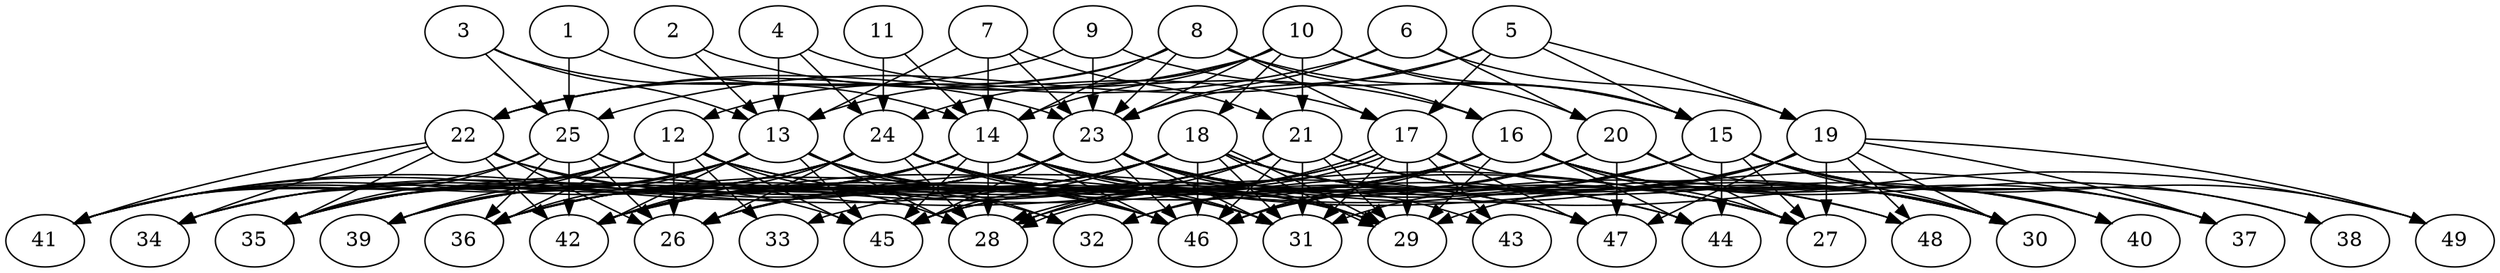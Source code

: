 // DAG (tier=3-complex, mode=compute, n=49, ccr=0.469, fat=0.764, density=0.715, regular=0.300, jump=0.298, mindata=1048576, maxdata=16777216)
// DAG automatically generated by daggen at Sun Aug 24 16:33:35 2025
// /home/ermia/Project/Environments/daggen/bin/daggen --dot --ccr 0.469 --fat 0.764 --regular 0.300 --density 0.715 --jump 0.298 --mindata 1048576 --maxdata 16777216 -n 49 
digraph G {
  1 [size="7620677613900639", alpha="0.19", expect_size="3810338806950319"]
  1 -> 23 [size ="461597617160192"]
  1 -> 25 [size ="461597617160192"]
  2 [size="324825272513019772928", alpha="0.07", expect_size="162412636256509886464"]
  2 -> 13 [size ="378027326308352"]
  2 -> 17 [size ="378027326308352"]
  3 [size="4222567228267529216", alpha="0.10", expect_size="2111283614133764608"]
  3 -> 13 [size ="1728366277296128"]
  3 -> 14 [size ="1728366277296128"]
  3 -> 25 [size ="1728366277296128"]
  4 [size="4308703504433513984", alpha="0.08", expect_size="2154351752216756992"]
  4 -> 13 [size ="1878136929124352"]
  4 -> 16 [size ="1878136929124352"]
  4 -> 24 [size ="1878136929124352"]
  5 [size="549755813888000000000", alpha="0.07", expect_size="274877906944000000000"]
  5 -> 15 [size ="536870912000000"]
  5 -> 17 [size ="536870912000000"]
  5 -> 19 [size ="536870912000000"]
  5 -> 23 [size ="536870912000000"]
  5 -> 25 [size ="536870912000000"]
  6 [size="11446074984478422", alpha="0.02", expect_size="5723037492239211"]
  6 -> 19 [size ="369516244631552"]
  6 -> 20 [size ="369516244631552"]
  6 -> 22 [size ="369516244631552"]
  6 -> 23 [size ="369516244631552"]
  7 [size="1238152600873965824", alpha="0.09", expect_size="619076300436982912"]
  7 -> 13 [size ="765863342899200"]
  7 -> 14 [size ="765863342899200"]
  7 -> 21 [size ="765863342899200"]
  7 -> 23 [size ="765863342899200"]
  8 [size="16784677749496588", alpha="0.02", expect_size="8392338874748294"]
  8 -> 12 [size ="1102266186596352"]
  8 -> 13 [size ="1102266186596352"]
  8 -> 14 [size ="1102266186596352"]
  8 -> 15 [size ="1102266186596352"]
  8 -> 16 [size ="1102266186596352"]
  8 -> 17 [size ="1102266186596352"]
  8 -> 23 [size ="1102266186596352"]
  9 [size="163502215183466496000", alpha="0.13", expect_size="81751107591733248000"]
  9 -> 15 [size ="239206190284800"]
  9 -> 22 [size ="239206190284800"]
  9 -> 23 [size ="239206190284800"]
  10 [size="1277259363585502720", alpha="0.09", expect_size="638629681792751360"]
  10 -> 14 [size ="803505912676352"]
  10 -> 15 [size ="803505912676352"]
  10 -> 18 [size ="803505912676352"]
  10 -> 20 [size ="803505912676352"]
  10 -> 21 [size ="803505912676352"]
  10 -> 22 [size ="803505912676352"]
  10 -> 23 [size ="803505912676352"]
  10 -> 24 [size ="803505912676352"]
  11 [size="347562203052792576", alpha="0.03", expect_size="173781101526396288"]
  11 -> 14 [size ="186963961315328"]
  11 -> 24 [size ="186963961315328"]
  12 [size="7584271584673469", alpha="0.15", expect_size="3792135792336734"]
  12 -> 26 [size ="295781009457152"]
  12 -> 27 [size ="295781009457152"]
  12 -> 28 [size ="295781009457152"]
  12 -> 33 [size ="295781009457152"]
  12 -> 34 [size ="295781009457152"]
  12 -> 35 [size ="295781009457152"]
  12 -> 36 [size ="295781009457152"]
  12 -> 39 [size ="295781009457152"]
  12 -> 41 [size ="295781009457152"]
  12 -> 45 [size ="295781009457152"]
  12 -> 47 [size ="295781009457152"]
  13 [size="1298853688663605248000", alpha="0.20", expect_size="649426844331802624000"]
  13 -> 28 [size ="952350487347200"]
  13 -> 29 [size ="952350487347200"]
  13 -> 31 [size ="952350487347200"]
  13 -> 32 [size ="952350487347200"]
  13 -> 35 [size ="952350487347200"]
  13 -> 36 [size ="952350487347200"]
  13 -> 39 [size ="952350487347200"]
  13 -> 41 [size ="952350487347200"]
  13 -> 42 [size ="952350487347200"]
  13 -> 45 [size ="952350487347200"]
  13 -> 46 [size ="952350487347200"]
  14 [size="10957308554784676", alpha="0.17", expect_size="5478654277392338"]
  14 -> 28 [size ="245155693068288"]
  14 -> 29 [size ="245155693068288"]
  14 -> 31 [size ="245155693068288"]
  14 -> 34 [size ="245155693068288"]
  14 -> 35 [size ="245155693068288"]
  14 -> 36 [size ="245155693068288"]
  14 -> 37 [size ="245155693068288"]
  14 -> 42 [size ="245155693068288"]
  14 -> 45 [size ="245155693068288"]
  14 -> 46 [size ="245155693068288"]
  14 -> 48 [size ="245155693068288"]
  15 [size="4476681372905596", alpha="0.16", expect_size="2238340686452798"]
  15 -> 27 [size ="79681072136192"]
  15 -> 30 [size ="79681072136192"]
  15 -> 31 [size ="79681072136192"]
  15 -> 32 [size ="79681072136192"]
  15 -> 37 [size ="79681072136192"]
  15 -> 38 [size ="79681072136192"]
  15 -> 40 [size ="79681072136192"]
  15 -> 42 [size ="79681072136192"]
  15 -> 44 [size ="79681072136192"]
  15 -> 45 [size ="79681072136192"]
  15 -> 49 [size ="79681072136192"]
  16 [size="4625542479405103104", alpha="0.05", expect_size="2312771239702551552"]
  16 -> 26 [size ="2207489743388672"]
  16 -> 27 [size ="2207489743388672"]
  16 -> 28 [size ="2207489743388672"]
  16 -> 29 [size ="2207489743388672"]
  16 -> 30 [size ="2207489743388672"]
  16 -> 32 [size ="2207489743388672"]
  16 -> 33 [size ="2207489743388672"]
  16 -> 36 [size ="2207489743388672"]
  16 -> 37 [size ="2207489743388672"]
  16 -> 38 [size ="2207489743388672"]
  16 -> 40 [size ="2207489743388672"]
  16 -> 44 [size ="2207489743388672"]
  16 -> 46 [size ="2207489743388672"]
  17 [size="4626044187170739", alpha="0.14", expect_size="2313022093585369"]
  17 -> 26 [size ="74544198975488"]
  17 -> 28 [size ="74544198975488"]
  17 -> 28 [size ="74544198975488"]
  17 -> 29 [size ="74544198975488"]
  17 -> 30 [size ="74544198975488"]
  17 -> 31 [size ="74544198975488"]
  17 -> 42 [size ="74544198975488"]
  17 -> 43 [size ="74544198975488"]
  17 -> 47 [size ="74544198975488"]
  18 [size="29765259059031356", alpha="0.13", expect_size="14882629529515678"]
  18 -> 26 [size ="493492581171200"]
  18 -> 27 [size ="493492581171200"]
  18 -> 29 [size ="493492581171200"]
  18 -> 29 [size ="493492581171200"]
  18 -> 30 [size ="493492581171200"]
  18 -> 31 [size ="493492581171200"]
  18 -> 36 [size ="493492581171200"]
  18 -> 39 [size ="493492581171200"]
  18 -> 41 [size ="493492581171200"]
  18 -> 42 [size ="493492581171200"]
  18 -> 45 [size ="493492581171200"]
  18 -> 46 [size ="493492581171200"]
  18 -> 49 [size ="493492581171200"]
  19 [size="9432719734618124", alpha="0.17", expect_size="4716359867309062"]
  19 -> 26 [size ="725530705920000"]
  19 -> 27 [size ="725530705920000"]
  19 -> 29 [size ="725530705920000"]
  19 -> 30 [size ="725530705920000"]
  19 -> 37 [size ="725530705920000"]
  19 -> 46 [size ="725530705920000"]
  19 -> 47 [size ="725530705920000"]
  19 -> 48 [size ="725530705920000"]
  19 -> 49 [size ="725530705920000"]
  20 [size="12277896735220818", alpha="0.01", expect_size="6138948367610409"]
  20 -> 27 [size ="438982198427648"]
  20 -> 30 [size ="438982198427648"]
  20 -> 45 [size ="438982198427648"]
  20 -> 46 [size ="438982198427648"]
  20 -> 47 [size ="438982198427648"]
  21 [size="103291628475469791232", alpha="0.10", expect_size="51645814237734895616"]
  21 -> 26 [size ="176116509704192"]
  21 -> 28 [size ="176116509704192"]
  21 -> 29 [size ="176116509704192"]
  21 -> 30 [size ="176116509704192"]
  21 -> 31 [size ="176116509704192"]
  21 -> 35 [size ="176116509704192"]
  21 -> 36 [size ="176116509704192"]
  21 -> 40 [size ="176116509704192"]
  21 -> 42 [size ="176116509704192"]
  21 -> 46 [size ="176116509704192"]
  21 -> 48 [size ="176116509704192"]
  22 [size="257979484741555808", alpha="0.11", expect_size="128989742370777904"]
  22 -> 26 [size ="414690509324288"]
  22 -> 34 [size ="414690509324288"]
  22 -> 35 [size ="414690509324288"]
  22 -> 41 [size ="414690509324288"]
  22 -> 42 [size ="414690509324288"]
  22 -> 45 [size ="414690509324288"]
  22 -> 46 [size ="414690509324288"]
  23 [size="93669356351878816", alpha="0.19", expect_size="46834678175939408"]
  23 -> 27 [size ="2091482139852800"]
  23 -> 29 [size ="2091482139852800"]
  23 -> 30 [size ="2091482139852800"]
  23 -> 31 [size ="2091482139852800"]
  23 -> 34 [size ="2091482139852800"]
  23 -> 35 [size ="2091482139852800"]
  23 -> 36 [size ="2091482139852800"]
  23 -> 39 [size ="2091482139852800"]
  23 -> 41 [size ="2091482139852800"]
  23 -> 43 [size ="2091482139852800"]
  23 -> 44 [size ="2091482139852800"]
  23 -> 45 [size ="2091482139852800"]
  23 -> 46 [size ="2091482139852800"]
  24 [size="182569894292750336000", alpha="0.08", expect_size="91284947146375168000"]
  24 -> 26 [size ="257459801292800"]
  24 -> 28 [size ="257459801292800"]
  24 -> 29 [size ="257459801292800"]
  24 -> 31 [size ="257459801292800"]
  24 -> 34 [size ="257459801292800"]
  24 -> 35 [size ="257459801292800"]
  24 -> 41 [size ="257459801292800"]
  24 -> 42 [size ="257459801292800"]
  24 -> 44 [size ="257459801292800"]
  24 -> 46 [size ="257459801292800"]
  24 -> 47 [size ="257459801292800"]
  25 [size="2491972784792362", alpha="0.13", expect_size="1245986392396181"]
  25 -> 26 [size ="155538516082688"]
  25 -> 27 [size ="155538516082688"]
  25 -> 32 [size ="155538516082688"]
  25 -> 35 [size ="155538516082688"]
  25 -> 36 [size ="155538516082688"]
  25 -> 41 [size ="155538516082688"]
  25 -> 42 [size ="155538516082688"]
  26 [size="917412305481266", alpha="0.12", expect_size="458706152740633"]
  27 [size="241979519189184640", alpha="0.15", expect_size="120989759594592320"]
  28 [size="409428848872735424", alpha="0.15", expect_size="204714424436367712"]
  29 [size="2936887305404678144000", alpha="0.05", expect_size="1468443652702339072000"]
  30 [size="3739631294673344512", alpha="0.17", expect_size="1869815647336672256"]
  31 [size="128725612835305888", alpha="0.11", expect_size="64362806417652944"]
  32 [size="3461092294521338", alpha="0.11", expect_size="1730546147260669"]
  33 [size="72233359846569264", alpha="0.05", expect_size="36116679923284632"]
  34 [size="13047539690422078", alpha="0.14", expect_size="6523769845211039"]
  35 [size="1390693682251873280", alpha="0.03", expect_size="695346841125936640"]
  36 [size="566624293047851024384", alpha="0.06", expect_size="283312146523925512192"]
  37 [size="315478549145250", alpha="0.19", expect_size="157739274572625"]
  38 [size="2105720022112311181312", alpha="0.00", expect_size="1052860011056155590656"]
  39 [size="834875830561618944", alpha="0.15", expect_size="417437915280809472"]
  40 [size="1899955934697785088", alpha="0.17", expect_size="949977967348892544"]
  41 [size="1367311664537671827456", alpha="0.20", expect_size="683655832268835913728"]
  42 [size="58969942181385848", alpha="0.14", expect_size="29484971090692924"]
  43 [size="224679588046595488", alpha="0.16", expect_size="112339794023297744"]
  44 [size="18876681180540864", alpha="0.08", expect_size="9438340590270432"]
  45 [size="3699044339335768834048", alpha="0.13", expect_size="1849522169667884417024"]
  46 [size="1515099776189728000", alpha="0.07", expect_size="757549888094864000"]
  47 [size="29495461588684192", alpha="0.09", expect_size="14747730794342096"]
  48 [size="2382496946799685664768", alpha="0.08", expect_size="1191248473399842832384"]
  49 [size="2570714049640558592", alpha="0.19", expect_size="1285357024820279296"]
}